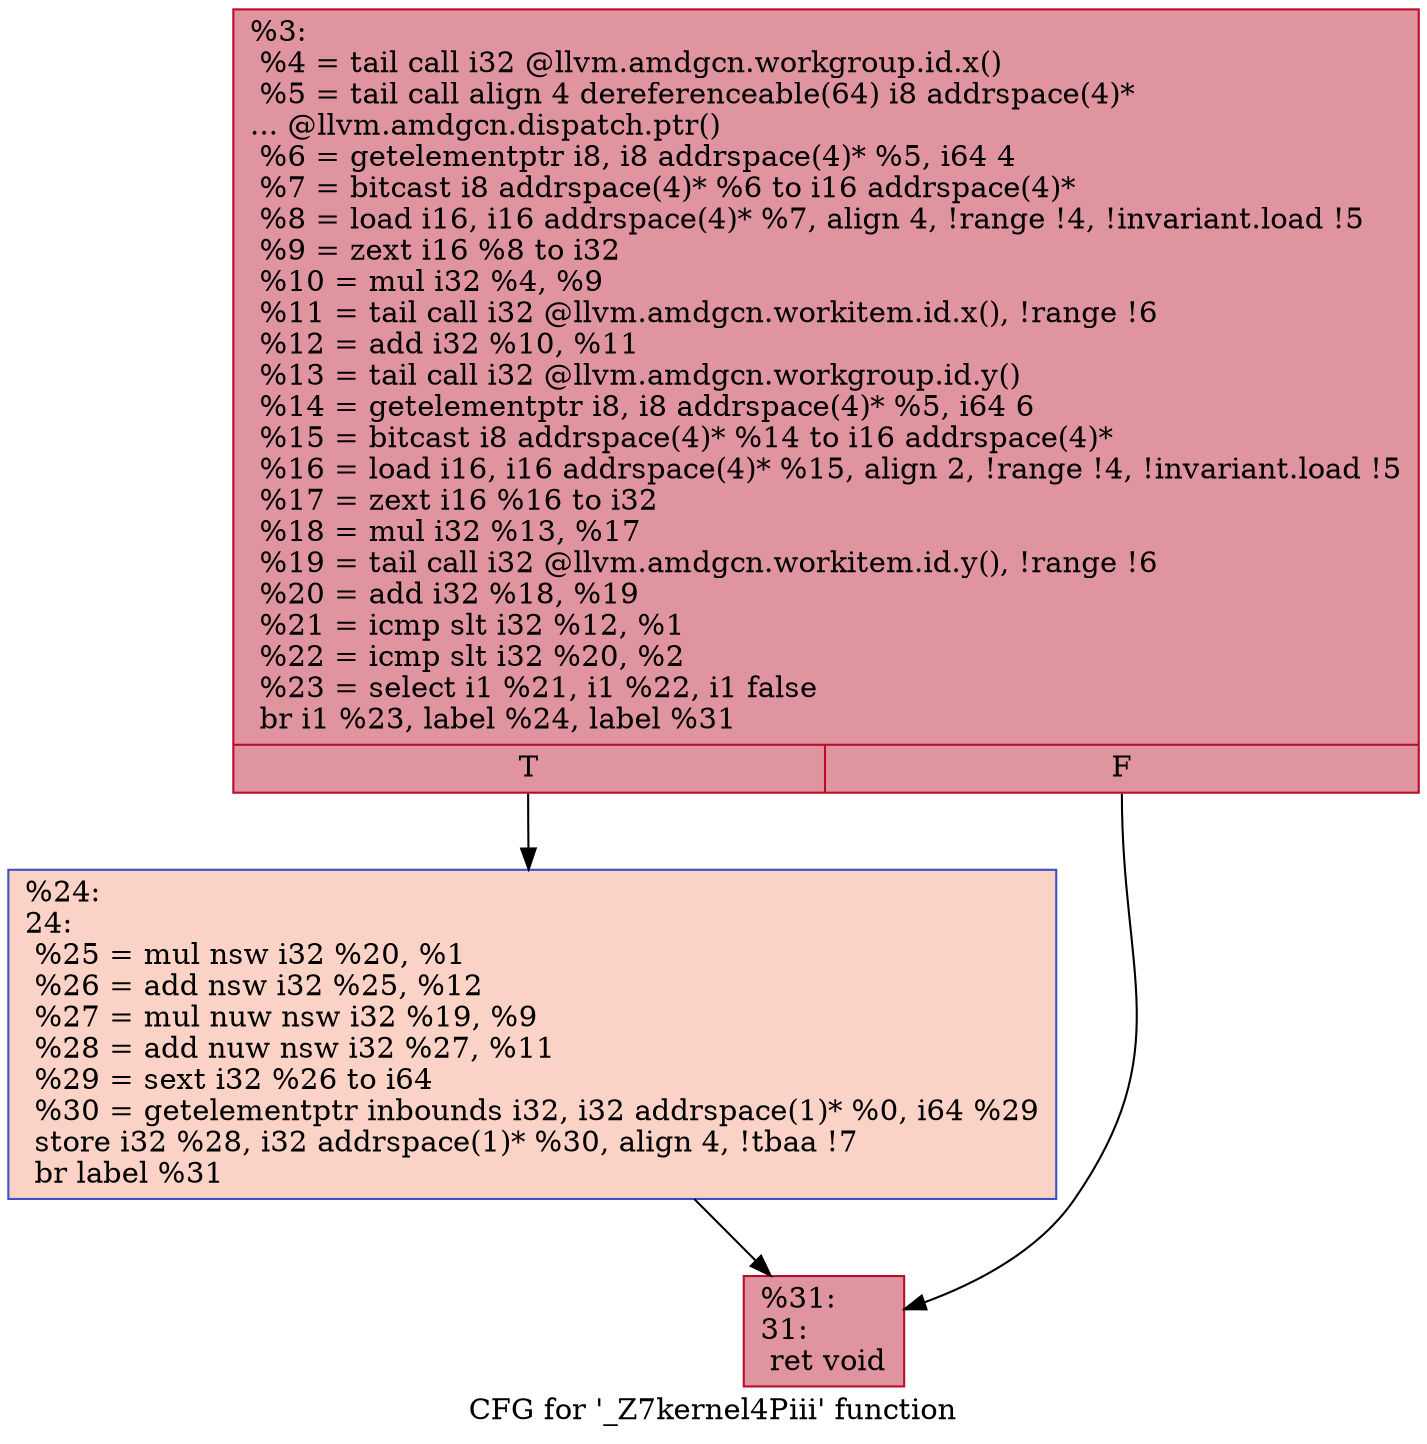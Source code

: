 digraph "CFG for '_Z7kernel4Piii' function" {
	label="CFG for '_Z7kernel4Piii' function";

	Node0x48221c0 [shape=record,color="#b70d28ff", style=filled, fillcolor="#b70d2870",label="{%3:\l  %4 = tail call i32 @llvm.amdgcn.workgroup.id.x()\l  %5 = tail call align 4 dereferenceable(64) i8 addrspace(4)*\l... @llvm.amdgcn.dispatch.ptr()\l  %6 = getelementptr i8, i8 addrspace(4)* %5, i64 4\l  %7 = bitcast i8 addrspace(4)* %6 to i16 addrspace(4)*\l  %8 = load i16, i16 addrspace(4)* %7, align 4, !range !4, !invariant.load !5\l  %9 = zext i16 %8 to i32\l  %10 = mul i32 %4, %9\l  %11 = tail call i32 @llvm.amdgcn.workitem.id.x(), !range !6\l  %12 = add i32 %10, %11\l  %13 = tail call i32 @llvm.amdgcn.workgroup.id.y()\l  %14 = getelementptr i8, i8 addrspace(4)* %5, i64 6\l  %15 = bitcast i8 addrspace(4)* %14 to i16 addrspace(4)*\l  %16 = load i16, i16 addrspace(4)* %15, align 2, !range !4, !invariant.load !5\l  %17 = zext i16 %16 to i32\l  %18 = mul i32 %13, %17\l  %19 = tail call i32 @llvm.amdgcn.workitem.id.y(), !range !6\l  %20 = add i32 %18, %19\l  %21 = icmp slt i32 %12, %1\l  %22 = icmp slt i32 %20, %2\l  %23 = select i1 %21, i1 %22, i1 false\l  br i1 %23, label %24, label %31\l|{<s0>T|<s1>F}}"];
	Node0x48221c0:s0 -> Node0x4825c80;
	Node0x48221c0:s1 -> Node0x4825d10;
	Node0x4825c80 [shape=record,color="#3d50c3ff", style=filled, fillcolor="#f59c7d70",label="{%24:\l24:                                               \l  %25 = mul nsw i32 %20, %1\l  %26 = add nsw i32 %25, %12\l  %27 = mul nuw nsw i32 %19, %9\l  %28 = add nuw nsw i32 %27, %11\l  %29 = sext i32 %26 to i64\l  %30 = getelementptr inbounds i32, i32 addrspace(1)* %0, i64 %29\l  store i32 %28, i32 addrspace(1)* %30, align 4, !tbaa !7\l  br label %31\l}"];
	Node0x4825c80 -> Node0x4825d10;
	Node0x4825d10 [shape=record,color="#b70d28ff", style=filled, fillcolor="#b70d2870",label="{%31:\l31:                                               \l  ret void\l}"];
}
